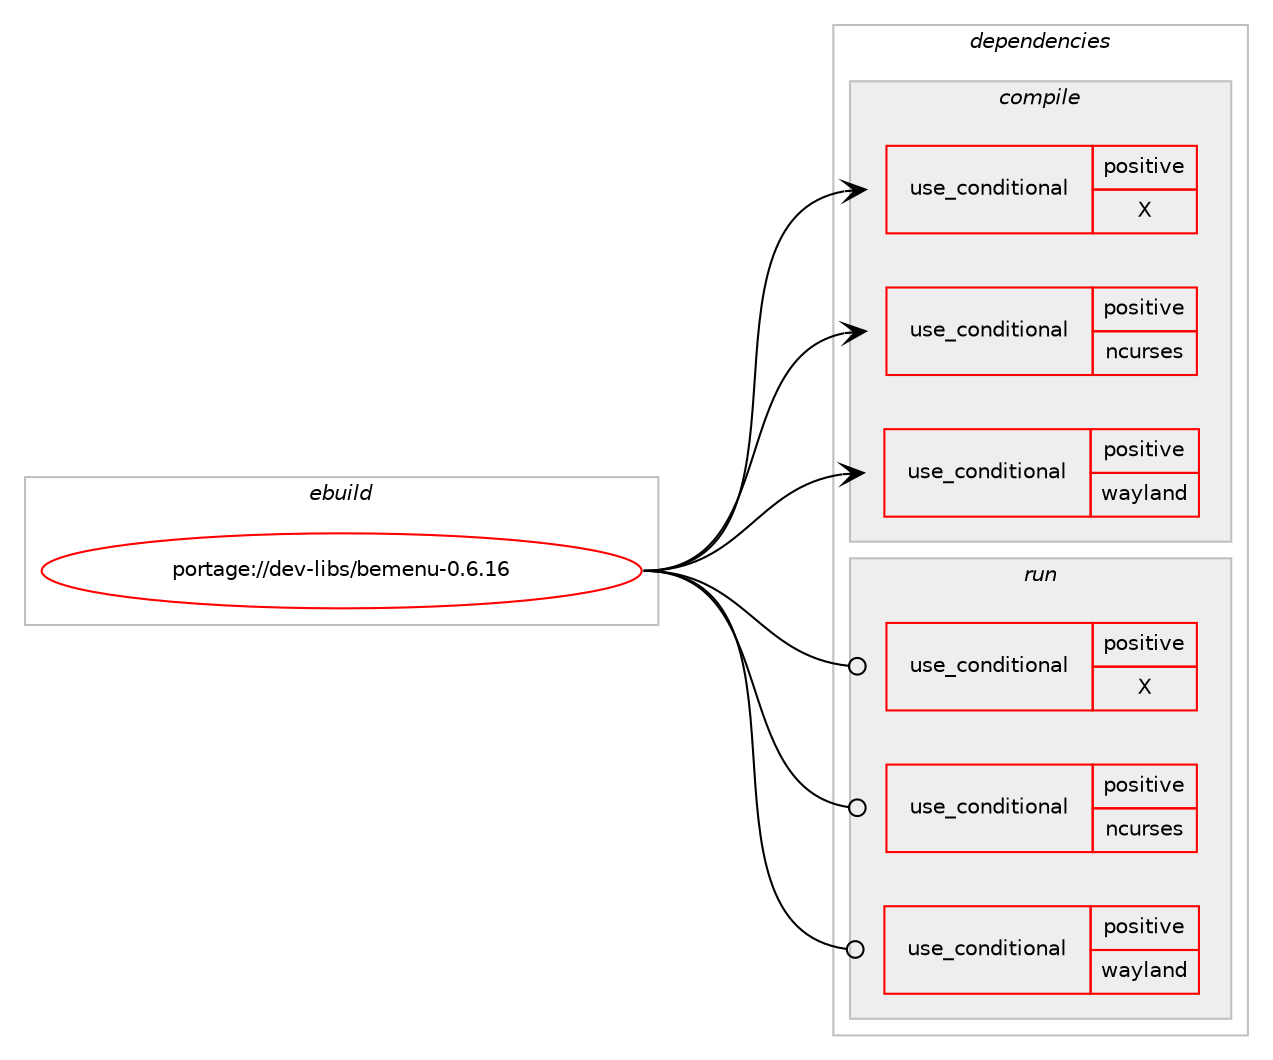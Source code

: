 digraph prolog {

# *************
# Graph options
# *************

newrank=true;
concentrate=true;
compound=true;
graph [rankdir=LR,fontname=Helvetica,fontsize=10,ranksep=1.5];#, ranksep=2.5, nodesep=0.2];
edge  [arrowhead=vee];
node  [fontname=Helvetica,fontsize=10];

# **********
# The ebuild
# **********

subgraph cluster_leftcol {
color=gray;
rank=same;
label=<<i>ebuild</i>>;
id [label="portage://dev-libs/bemenu-0.6.16", color=red, width=4, href="../dev-libs/bemenu-0.6.16.svg"];
}

# ****************
# The dependencies
# ****************

subgraph cluster_midcol {
color=gray;
label=<<i>dependencies</i>>;
subgraph cluster_compile {
fillcolor="#eeeeee";
style=filled;
label=<<i>compile</i>>;
subgraph cond25086 {
dependency54022 [label=<<TABLE BORDER="0" CELLBORDER="1" CELLSPACING="0" CELLPADDING="4"><TR><TD ROWSPAN="3" CELLPADDING="10">use_conditional</TD></TR><TR><TD>positive</TD></TR><TR><TD>X</TD></TR></TABLE>>, shape=none, color=red];
# *** BEGIN UNKNOWN DEPENDENCY TYPE (TODO) ***
# dependency54022 -> package_dependency(portage://dev-libs/bemenu-0.6.16,install,no,x11-libs,cairo,none,[,,],[],[use(enable(X),none)])
# *** END UNKNOWN DEPENDENCY TYPE (TODO) ***

# *** BEGIN UNKNOWN DEPENDENCY TYPE (TODO) ***
# dependency54022 -> package_dependency(portage://dev-libs/bemenu-0.6.16,install,no,x11-libs,libX11,none,[,,],[],[])
# *** END UNKNOWN DEPENDENCY TYPE (TODO) ***

# *** BEGIN UNKNOWN DEPENDENCY TYPE (TODO) ***
# dependency54022 -> package_dependency(portage://dev-libs/bemenu-0.6.16,install,no,x11-libs,libXext,none,[,,],[],[])
# *** END UNKNOWN DEPENDENCY TYPE (TODO) ***

# *** BEGIN UNKNOWN DEPENDENCY TYPE (TODO) ***
# dependency54022 -> package_dependency(portage://dev-libs/bemenu-0.6.16,install,no,x11-libs,libXinerama,none,[,,],[],[])
# *** END UNKNOWN DEPENDENCY TYPE (TODO) ***

# *** BEGIN UNKNOWN DEPENDENCY TYPE (TODO) ***
# dependency54022 -> package_dependency(portage://dev-libs/bemenu-0.6.16,install,no,x11-libs,libxcb,none,[,,],any_same_slot,[])
# *** END UNKNOWN DEPENDENCY TYPE (TODO) ***

# *** BEGIN UNKNOWN DEPENDENCY TYPE (TODO) ***
# dependency54022 -> package_dependency(portage://dev-libs/bemenu-0.6.16,install,no,x11-libs,pango,none,[,,],[],[use(enable(X),none)])
# *** END UNKNOWN DEPENDENCY TYPE (TODO) ***

}
id:e -> dependency54022:w [weight=20,style="solid",arrowhead="vee"];
subgraph cond25087 {
dependency54023 [label=<<TABLE BORDER="0" CELLBORDER="1" CELLSPACING="0" CELLPADDING="4"><TR><TD ROWSPAN="3" CELLPADDING="10">use_conditional</TD></TR><TR><TD>positive</TD></TR><TR><TD>ncurses</TD></TR></TABLE>>, shape=none, color=red];
# *** BEGIN UNKNOWN DEPENDENCY TYPE (TODO) ***
# dependency54023 -> package_dependency(portage://dev-libs/bemenu-0.6.16,install,no,sys-libs,ncurses,none,[,,],any_same_slot,[])
# *** END UNKNOWN DEPENDENCY TYPE (TODO) ***

}
id:e -> dependency54023:w [weight=20,style="solid",arrowhead="vee"];
subgraph cond25088 {
dependency54024 [label=<<TABLE BORDER="0" CELLBORDER="1" CELLSPACING="0" CELLPADDING="4"><TR><TD ROWSPAN="3" CELLPADDING="10">use_conditional</TD></TR><TR><TD>positive</TD></TR><TR><TD>wayland</TD></TR></TABLE>>, shape=none, color=red];
# *** BEGIN UNKNOWN DEPENDENCY TYPE (TODO) ***
# dependency54024 -> package_dependency(portage://dev-libs/bemenu-0.6.16,install,no,dev-libs,wayland,none,[,,],[],[])
# *** END UNKNOWN DEPENDENCY TYPE (TODO) ***

# *** BEGIN UNKNOWN DEPENDENCY TYPE (TODO) ***
# dependency54024 -> package_dependency(portage://dev-libs/bemenu-0.6.16,install,no,x11-libs,cairo,none,[,,],[],[])
# *** END UNKNOWN DEPENDENCY TYPE (TODO) ***

# *** BEGIN UNKNOWN DEPENDENCY TYPE (TODO) ***
# dependency54024 -> package_dependency(portage://dev-libs/bemenu-0.6.16,install,no,x11-libs,libxkbcommon,none,[,,],[],[])
# *** END UNKNOWN DEPENDENCY TYPE (TODO) ***

# *** BEGIN UNKNOWN DEPENDENCY TYPE (TODO) ***
# dependency54024 -> package_dependency(portage://dev-libs/bemenu-0.6.16,install,no,x11-libs,pango,none,[,,],[],[])
# *** END UNKNOWN DEPENDENCY TYPE (TODO) ***

}
id:e -> dependency54024:w [weight=20,style="solid",arrowhead="vee"];
}
subgraph cluster_compileandrun {
fillcolor="#eeeeee";
style=filled;
label=<<i>compile and run</i>>;
}
subgraph cluster_run {
fillcolor="#eeeeee";
style=filled;
label=<<i>run</i>>;
subgraph cond25089 {
dependency54025 [label=<<TABLE BORDER="0" CELLBORDER="1" CELLSPACING="0" CELLPADDING="4"><TR><TD ROWSPAN="3" CELLPADDING="10">use_conditional</TD></TR><TR><TD>positive</TD></TR><TR><TD>X</TD></TR></TABLE>>, shape=none, color=red];
# *** BEGIN UNKNOWN DEPENDENCY TYPE (TODO) ***
# dependency54025 -> package_dependency(portage://dev-libs/bemenu-0.6.16,run,no,x11-libs,cairo,none,[,,],[],[use(enable(X),none)])
# *** END UNKNOWN DEPENDENCY TYPE (TODO) ***

# *** BEGIN UNKNOWN DEPENDENCY TYPE (TODO) ***
# dependency54025 -> package_dependency(portage://dev-libs/bemenu-0.6.16,run,no,x11-libs,libX11,none,[,,],[],[])
# *** END UNKNOWN DEPENDENCY TYPE (TODO) ***

# *** BEGIN UNKNOWN DEPENDENCY TYPE (TODO) ***
# dependency54025 -> package_dependency(portage://dev-libs/bemenu-0.6.16,run,no,x11-libs,libXext,none,[,,],[],[])
# *** END UNKNOWN DEPENDENCY TYPE (TODO) ***

# *** BEGIN UNKNOWN DEPENDENCY TYPE (TODO) ***
# dependency54025 -> package_dependency(portage://dev-libs/bemenu-0.6.16,run,no,x11-libs,libXinerama,none,[,,],[],[])
# *** END UNKNOWN DEPENDENCY TYPE (TODO) ***

# *** BEGIN UNKNOWN DEPENDENCY TYPE (TODO) ***
# dependency54025 -> package_dependency(portage://dev-libs/bemenu-0.6.16,run,no,x11-libs,libxcb,none,[,,],any_same_slot,[])
# *** END UNKNOWN DEPENDENCY TYPE (TODO) ***

# *** BEGIN UNKNOWN DEPENDENCY TYPE (TODO) ***
# dependency54025 -> package_dependency(portage://dev-libs/bemenu-0.6.16,run,no,x11-libs,pango,none,[,,],[],[use(enable(X),none)])
# *** END UNKNOWN DEPENDENCY TYPE (TODO) ***

}
id:e -> dependency54025:w [weight=20,style="solid",arrowhead="odot"];
subgraph cond25090 {
dependency54026 [label=<<TABLE BORDER="0" CELLBORDER="1" CELLSPACING="0" CELLPADDING="4"><TR><TD ROWSPAN="3" CELLPADDING="10">use_conditional</TD></TR><TR><TD>positive</TD></TR><TR><TD>ncurses</TD></TR></TABLE>>, shape=none, color=red];
# *** BEGIN UNKNOWN DEPENDENCY TYPE (TODO) ***
# dependency54026 -> package_dependency(portage://dev-libs/bemenu-0.6.16,run,no,sys-libs,ncurses,none,[,,],any_same_slot,[])
# *** END UNKNOWN DEPENDENCY TYPE (TODO) ***

}
id:e -> dependency54026:w [weight=20,style="solid",arrowhead="odot"];
subgraph cond25091 {
dependency54027 [label=<<TABLE BORDER="0" CELLBORDER="1" CELLSPACING="0" CELLPADDING="4"><TR><TD ROWSPAN="3" CELLPADDING="10">use_conditional</TD></TR><TR><TD>positive</TD></TR><TR><TD>wayland</TD></TR></TABLE>>, shape=none, color=red];
# *** BEGIN UNKNOWN DEPENDENCY TYPE (TODO) ***
# dependency54027 -> package_dependency(portage://dev-libs/bemenu-0.6.16,run,no,dev-libs,wayland,none,[,,],[],[])
# *** END UNKNOWN DEPENDENCY TYPE (TODO) ***

# *** BEGIN UNKNOWN DEPENDENCY TYPE (TODO) ***
# dependency54027 -> package_dependency(portage://dev-libs/bemenu-0.6.16,run,no,x11-libs,cairo,none,[,,],[],[])
# *** END UNKNOWN DEPENDENCY TYPE (TODO) ***

# *** BEGIN UNKNOWN DEPENDENCY TYPE (TODO) ***
# dependency54027 -> package_dependency(portage://dev-libs/bemenu-0.6.16,run,no,x11-libs,libxkbcommon,none,[,,],[],[])
# *** END UNKNOWN DEPENDENCY TYPE (TODO) ***

# *** BEGIN UNKNOWN DEPENDENCY TYPE (TODO) ***
# dependency54027 -> package_dependency(portage://dev-libs/bemenu-0.6.16,run,no,x11-libs,pango,none,[,,],[],[])
# *** END UNKNOWN DEPENDENCY TYPE (TODO) ***

}
id:e -> dependency54027:w [weight=20,style="solid",arrowhead="odot"];
}
}

# **************
# The candidates
# **************

subgraph cluster_choices {
rank=same;
color=gray;
label=<<i>candidates</i>>;

}

}
